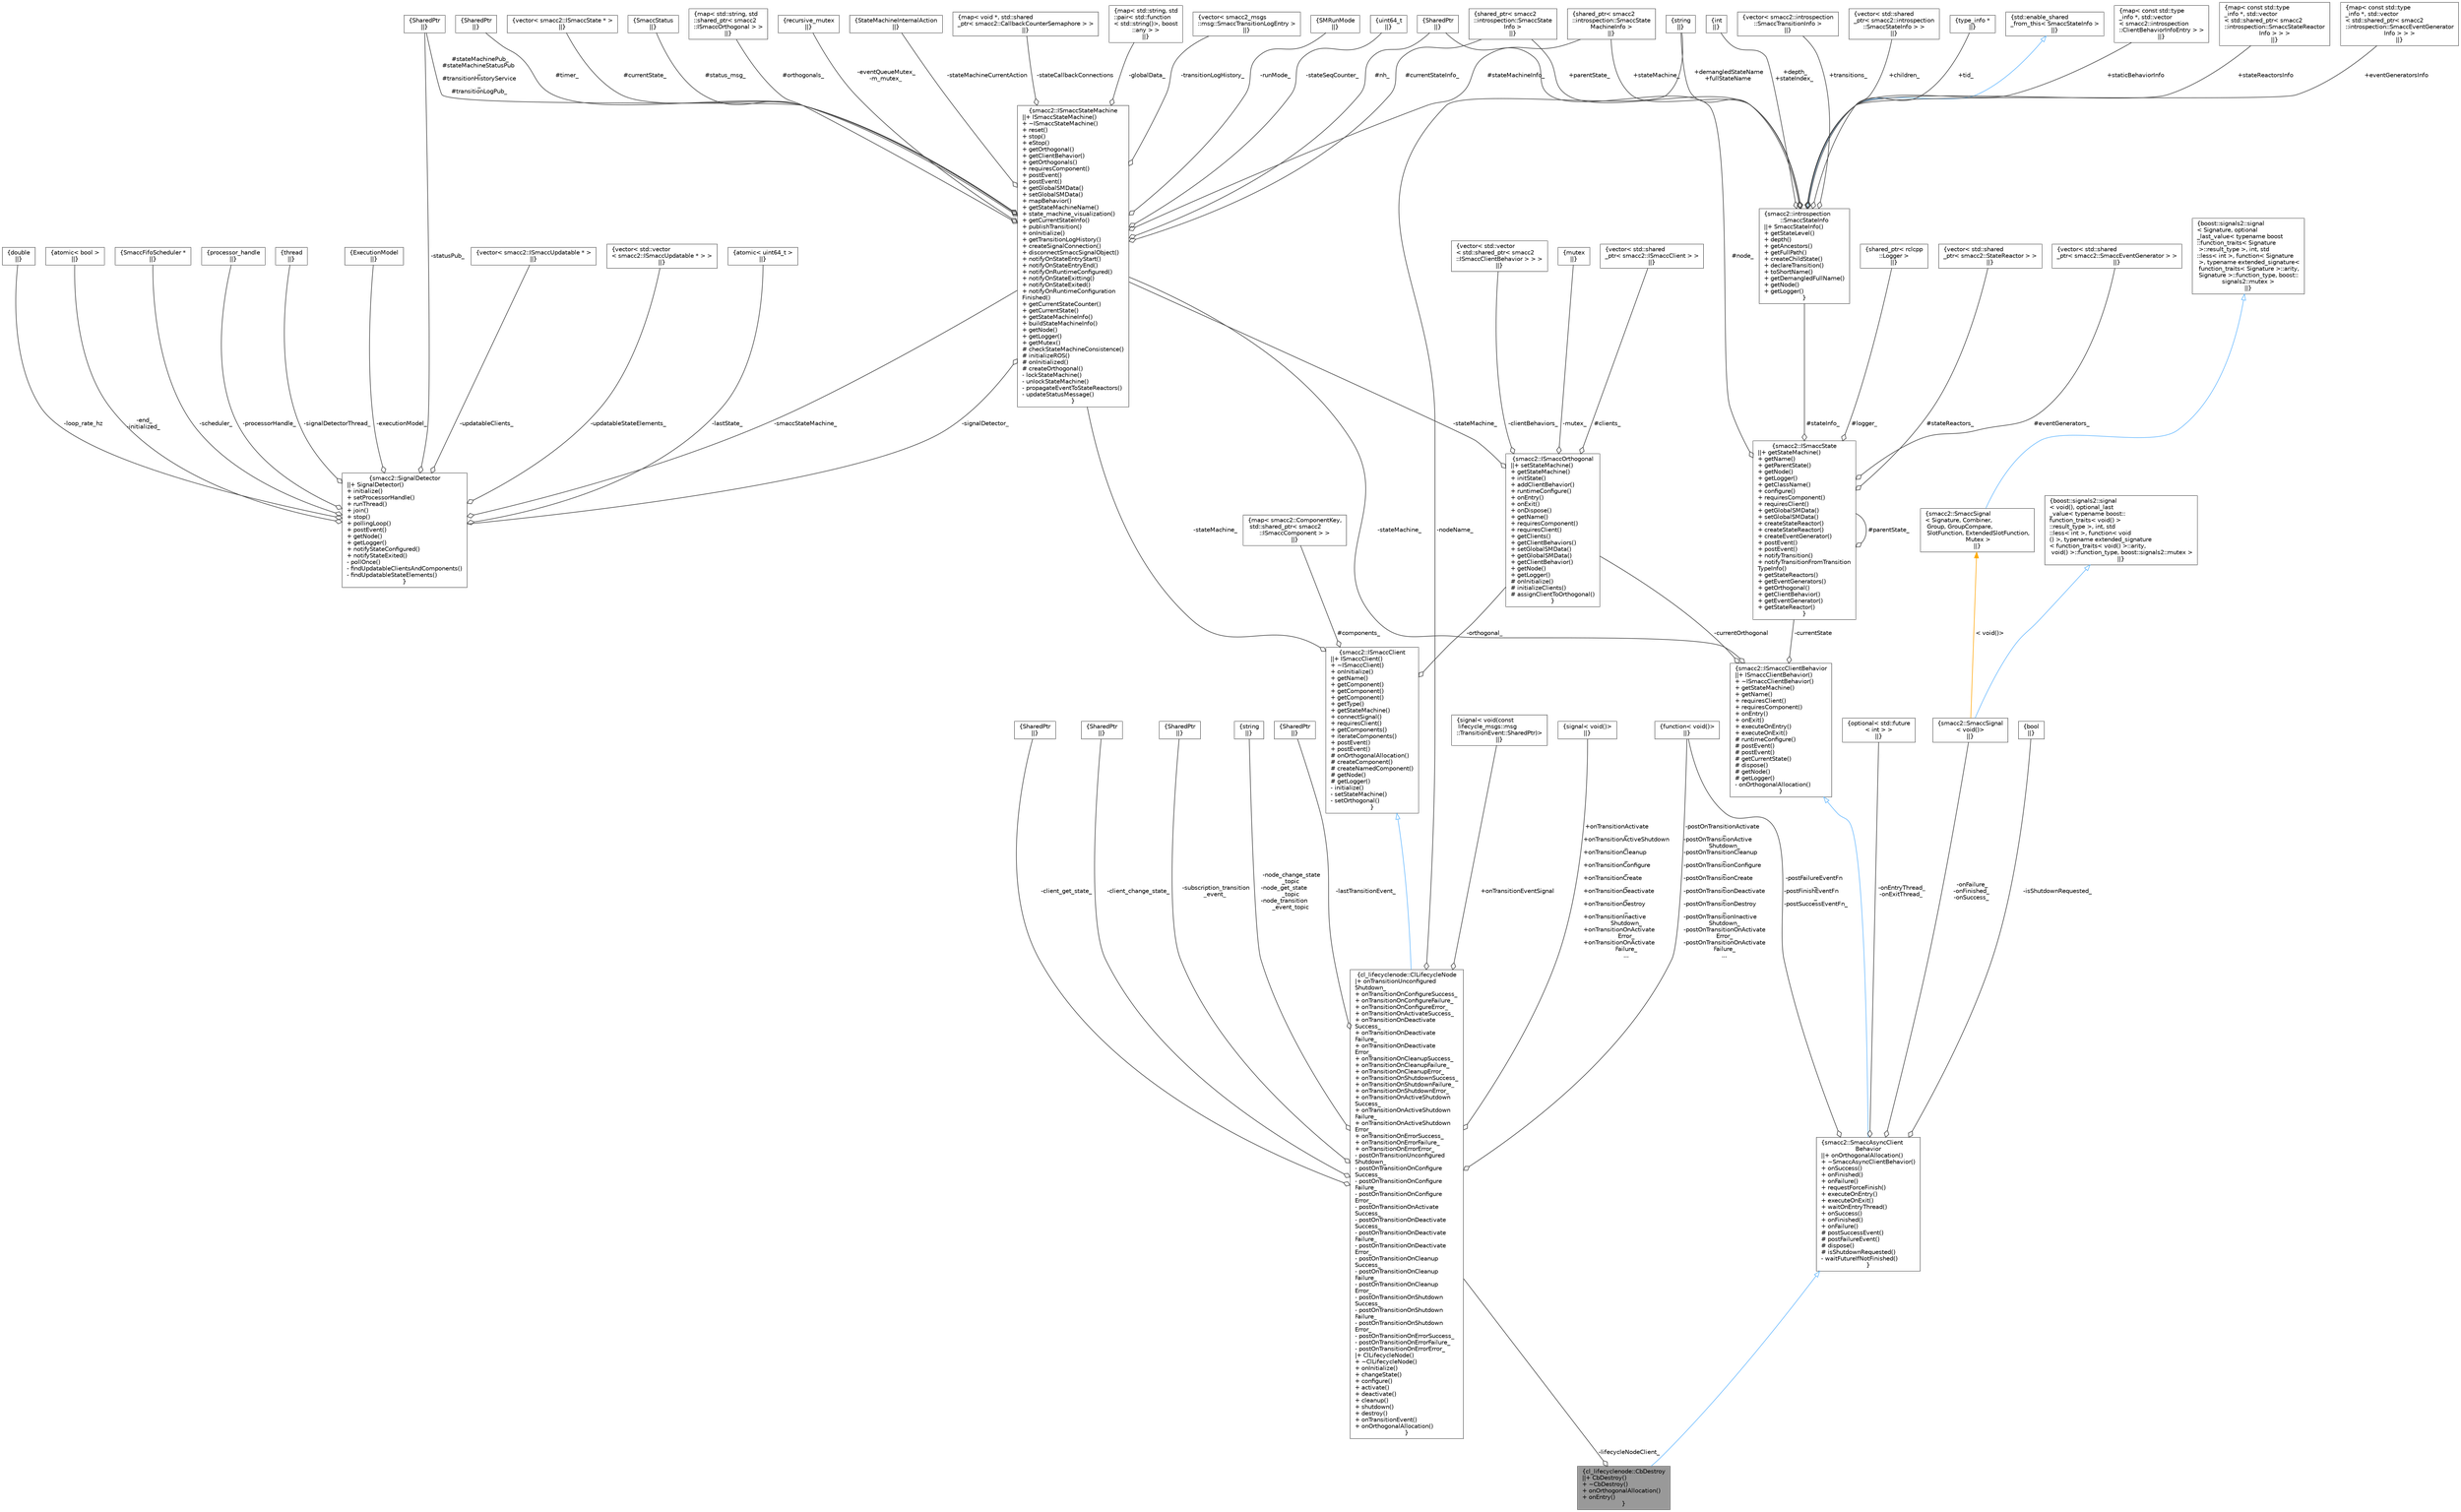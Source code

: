digraph "cl_lifecyclenode::CbDestroy"
{
 // LATEX_PDF_SIZE
  bgcolor="transparent";
  edge [fontname=Helvetica,fontsize=10,labelfontname=Helvetica,labelfontsize=10];
  node [fontname=Helvetica,fontsize=10,shape=box,height=0.2,width=0.4];
  Node1 [label="{cl_lifecyclenode::CbDestroy\n||+ CbDestroy()\l+ ~CbDestroy()\l+ onOrthogonalAllocation()\l+ onEntry()\l}",height=0.2,width=0.4,color="gray40", fillcolor="grey60", style="filled", fontcolor="black",tooltip=" "];
  Node2 -> Node1 [dir="back",color="steelblue1",style="solid",arrowtail="onormal"];
  Node2 [label="{smacc2::SmaccAsyncClient\lBehavior\n||+ onOrthogonalAllocation()\l+ ~SmaccAsyncClientBehavior()\l+ onSuccess()\l+ onFinished()\l+ onFailure()\l+ requestForceFinish()\l+ executeOnEntry()\l+ executeOnExit()\l+ waitOnEntryThread()\l+ onSuccess()\l+ onFinished()\l+ onFailure()\l# postSuccessEvent()\l# postFailureEvent()\l# dispose()\l# isShutdownRequested()\l- waitFutureIfNotFinished()\l}",height=0.2,width=0.4,color="gray40", fillcolor="white", style="filled",URL="$classsmacc2_1_1SmaccAsyncClientBehavior.html",tooltip=" "];
  Node3 -> Node2 [dir="back",color="steelblue1",style="solid",arrowtail="onormal"];
  Node3 [label="{smacc2::ISmaccClientBehavior\n||+ ISmaccClientBehavior()\l+ ~ISmaccClientBehavior()\l+ getStateMachine()\l+ getName()\l+ requiresClient()\l+ requiresComponent()\l+ onEntry()\l+ onExit()\l+ executeOnEntry()\l+ executeOnExit()\l# runtimeConfigure()\l# postEvent()\l# postEvent()\l# getCurrentState()\l# dispose()\l# getNode()\l# getLogger()\l- onOrthogonalAllocation()\l}",height=0.2,width=0.4,color="gray40", fillcolor="white", style="filled",URL="$classsmacc2_1_1ISmaccClientBehavior.html",tooltip=" "];
  Node4 -> Node3 [color="grey25",style="solid",label=" -stateMachine_" ,arrowhead="odiamond"];
  Node4 [label="{smacc2::ISmaccStateMachine\n||+ ISmaccStateMachine()\l+ ~ISmaccStateMachine()\l+ reset()\l+ stop()\l+ eStop()\l+ getOrthogonal()\l+ getClientBehavior()\l+ getOrthogonals()\l+ requiresComponent()\l+ postEvent()\l+ postEvent()\l+ getGlobalSMData()\l+ setGlobalSMData()\l+ mapBehavior()\l+ getStateMachineName()\l+ state_machine_visualization()\l+ getCurrentStateInfo()\l+ publishTransition()\l+ onInitialize()\l+ getTransitionLogHistory()\l+ createSignalConnection()\l+ disconnectSmaccSignalObject()\l+ notifyOnStateEntryStart()\l+ notifyOnStateEntryEnd()\l+ notifyOnRuntimeConfigured()\l+ notifyOnStateExitting()\l+ notifyOnStateExited()\l+ notifyOnRuntimeConfiguration\lFinished()\l+ getCurrentStateCounter()\l+ getCurrentState()\l+ getStateMachineInfo()\l+ buildStateMachineInfo()\l+ getNode()\l+ getLogger()\l+ getMutex()\l# checkStateMachineConsistence()\l# initializeROS()\l# onInitialized()\l# createOrthogonal()\l- lockStateMachine()\l- unlockStateMachine()\l- propagateEventToStateReactors()\l- updateStatusMessage()\l}",height=0.2,width=0.4,color="gray40", fillcolor="white", style="filled",URL="$classsmacc2_1_1ISmaccStateMachine.html",tooltip=" "];
  Node5 -> Node4 [color="grey25",style="solid",label=" #nh_" ,arrowhead="odiamond"];
  Node5 [label="{SharedPtr\n||}",height=0.2,width=0.4,color="gray40", fillcolor="white", style="filled",tooltip=" "];
  Node6 -> Node4 [color="grey25",style="solid",label=" #timer_" ,arrowhead="odiamond"];
  Node6 [label="{SharedPtr\n||}",height=0.2,width=0.4,color="gray40", fillcolor="white", style="filled",tooltip=" "];
  Node7 -> Node4 [color="grey25",style="solid",label=" #stateMachinePub_\n#stateMachineStatusPub\l_\n#transitionHistoryService\l_\n#transitionLogPub_" ,arrowhead="odiamond"];
  Node7 [label="{SharedPtr\n||}",height=0.2,width=0.4,color="gray40", fillcolor="white", style="filled",tooltip=" "];
  Node8 -> Node4 [color="grey25",style="solid",label=" #currentState_" ,arrowhead="odiamond"];
  Node8 [label="{vector\< smacc2::ISmaccState * \>\n||}",height=0.2,width=0.4,color="gray40", fillcolor="white", style="filled",tooltip=" "];
  Node9 -> Node4 [color="grey25",style="solid",label=" #currentStateInfo_" ,arrowhead="odiamond"];
  Node9 [label="{shared_ptr\< smacc2\l::introspection::SmaccState\lInfo \>\n||}",height=0.2,width=0.4,color="gray40", fillcolor="white", style="filled",tooltip=" "];
  Node10 -> Node4 [color="grey25",style="solid",label=" #status_msg_" ,arrowhead="odiamond"];
  Node10 [label="{SmaccStatus\n||}",height=0.2,width=0.4,color="gray40", fillcolor="white", style="filled",tooltip=" "];
  Node11 -> Node4 [color="grey25",style="solid",label=" #orthogonals_" ,arrowhead="odiamond"];
  Node11 [label="{map\< std::string, std\l::shared_ptr\< smacc2\l::ISmaccOrthogonal \> \>\n||}",height=0.2,width=0.4,color="gray40", fillcolor="white", style="filled",tooltip=" "];
  Node12 -> Node4 [color="grey25",style="solid",label=" #stateMachineInfo_" ,arrowhead="odiamond"];
  Node12 [label="{shared_ptr\< smacc2\l::introspection::SmaccState\lMachineInfo \>\n||}",height=0.2,width=0.4,color="gray40", fillcolor="white", style="filled",tooltip=" "];
  Node13 -> Node4 [color="grey25",style="solid",label=" -eventQueueMutex_\n-m_mutex_" ,arrowhead="odiamond"];
  Node13 [label="{recursive_mutex\n||}",height=0.2,width=0.4,color="gray40", fillcolor="white", style="filled",tooltip=" "];
  Node14 -> Node4 [color="grey25",style="solid",label=" -stateMachineCurrentAction" ,arrowhead="odiamond"];
  Node14 [label="{StateMachineInternalAction\n||}",height=0.2,width=0.4,color="gray40", fillcolor="white", style="filled",tooltip=" "];
  Node15 -> Node4 [color="grey25",style="solid",label=" -stateCallbackConnections" ,arrowhead="odiamond"];
  Node15 [label="{map\< void *, std::shared\l_ptr\< smacc2::CallbackCounterSemaphore \> \>\n||}",height=0.2,width=0.4,color="gray40", fillcolor="white", style="filled",tooltip=" "];
  Node16 -> Node4 [color="grey25",style="solid",label=" -globalData_" ,arrowhead="odiamond"];
  Node16 [label="{map\< std::string, std\l::pair\< std::function\l\< std::string()\>, boost\l::any \> \>\n||}",height=0.2,width=0.4,color="gray40", fillcolor="white", style="filled",tooltip=" "];
  Node17 -> Node4 [color="grey25",style="solid",label=" -transitionLogHistory_" ,arrowhead="odiamond"];
  Node17 [label="{vector\< smacc2_msgs\l::msg::SmaccTransitionLogEntry \>\n||}",height=0.2,width=0.4,color="gray40", fillcolor="white", style="filled",tooltip=" "];
  Node18 -> Node4 [color="grey25",style="solid",label=" -runMode_" ,arrowhead="odiamond"];
  Node18 [label="{SMRunMode\n||}",height=0.2,width=0.4,color="gray40", fillcolor="white", style="filled",tooltip=" "];
  Node19 -> Node4 [color="grey25",style="solid",label=" -signalDetector_" ,arrowhead="odiamond"];
  Node19 [label="{smacc2::SignalDetector\n||+ SignalDetector()\l+ initialize()\l+ setProcessorHandle()\l+ runThread()\l+ join()\l+ stop()\l+ pollingLoop()\l+ postEvent()\l+ getNode()\l+ getLogger()\l+ notifyStateConfigured()\l+ notifyStateExited()\l- pollOnce()\l- findUpdatableClientsAndComponents()\l- findUpdatableStateElements()\l}",height=0.2,width=0.4,color="gray40", fillcolor="white", style="filled",URL="$classsmacc2_1_1SignalDetector.html",tooltip=" "];
  Node4 -> Node19 [color="grey25",style="solid",label=" -smaccStateMachine_" ,arrowhead="odiamond"];
  Node20 -> Node19 [color="grey25",style="solid",label=" -updatableClients_" ,arrowhead="odiamond"];
  Node20 [label="{vector\< smacc2::ISmaccUpdatable * \>\n||}",height=0.2,width=0.4,color="gray40", fillcolor="white", style="filled",tooltip=" "];
  Node21 -> Node19 [color="grey25",style="solid",label=" -updatableStateElements_" ,arrowhead="odiamond"];
  Node21 [label="{vector\< std::vector\l\< smacc2::ISmaccUpdatable * \> \>\n||}",height=0.2,width=0.4,color="gray40", fillcolor="white", style="filled",tooltip=" "];
  Node22 -> Node19 [color="grey25",style="solid",label=" -lastState_" ,arrowhead="odiamond"];
  Node22 [label="{atomic\< uint64_t \>\n||}",height=0.2,width=0.4,color="gray40", fillcolor="white", style="filled",tooltip=" "];
  Node23 -> Node19 [color="grey25",style="solid",label=" -loop_rate_hz" ,arrowhead="odiamond"];
  Node23 [label="{double\n||}",height=0.2,width=0.4,color="gray40", fillcolor="white", style="filled",tooltip=" "];
  Node24 -> Node19 [color="grey25",style="solid",label=" -end_\n-initialized_" ,arrowhead="odiamond"];
  Node24 [label="{atomic\< bool \>\n||}",height=0.2,width=0.4,color="gray40", fillcolor="white", style="filled",tooltip=" "];
  Node7 -> Node19 [color="grey25",style="solid",label=" -statusPub_" ,arrowhead="odiamond"];
  Node25 -> Node19 [color="grey25",style="solid",label=" -scheduler_" ,arrowhead="odiamond"];
  Node25 [label="{SmaccFifoScheduler *\n||}",height=0.2,width=0.4,color="gray40", fillcolor="white", style="filled",tooltip=" "];
  Node26 -> Node19 [color="grey25",style="solid",label=" -processorHandle_" ,arrowhead="odiamond"];
  Node26 [label="{processor_handle\n||}",height=0.2,width=0.4,color="gray40", fillcolor="white", style="filled",tooltip=" "];
  Node27 -> Node19 [color="grey25",style="solid",label=" -signalDetectorThread_" ,arrowhead="odiamond"];
  Node27 [label="{thread\n||}",height=0.2,width=0.4,color="gray40", fillcolor="white", style="filled",tooltip=" "];
  Node28 -> Node19 [color="grey25",style="solid",label=" -executionModel_" ,arrowhead="odiamond"];
  Node28 [label="{ExecutionModel\n||}",height=0.2,width=0.4,color="gray40", fillcolor="white", style="filled",tooltip=" "];
  Node29 -> Node4 [color="grey25",style="solid",label=" -stateSeqCounter_" ,arrowhead="odiamond"];
  Node29 [label="{uint64_t\n||}",height=0.2,width=0.4,color="gray40", fillcolor="white", style="filled",tooltip=" "];
  Node30 -> Node3 [color="grey25",style="solid",label=" -currentState" ,arrowhead="odiamond"];
  Node30 [label="{smacc2::ISmaccState\n||+ getStateMachine()\l+ getName()\l+ getParentState()\l+ getNode()\l+ getLogger()\l+ getClassName()\l+ configure()\l+ requiresComponent()\l+ requiresClient()\l+ getGlobalSMData()\l+ setGlobalSMData()\l+ createStateReactor()\l+ createStateReactor()\l+ createEventGenerator()\l+ postEvent()\l+ postEvent()\l+ notifyTransition()\l+ notifyTransitionFromTransition\lTypeInfo()\l+ getStateReactors()\l+ getEventGenerators()\l+ getOrthogonal()\l+ getClientBehavior()\l+ getEventGenerator()\l+ getStateReactor()\l}",height=0.2,width=0.4,color="gray40", fillcolor="white", style="filled",URL="$classsmacc2_1_1ISmaccState.html",tooltip=" "];
  Node5 -> Node30 [color="grey25",style="solid",label=" #node_" ,arrowhead="odiamond"];
  Node31 -> Node30 [color="grey25",style="solid",label=" #logger_" ,arrowhead="odiamond"];
  Node31 [label="{shared_ptr\< rclcpp\l::Logger \>\n||}",height=0.2,width=0.4,color="gray40", fillcolor="white", style="filled",tooltip=" "];
  Node32 -> Node30 [color="grey25",style="solid",label=" #stateReactors_" ,arrowhead="odiamond"];
  Node32 [label="{vector\< std::shared\l_ptr\< smacc2::StateReactor \> \>\n||}",height=0.2,width=0.4,color="gray40", fillcolor="white", style="filled",tooltip=" "];
  Node33 -> Node30 [color="grey25",style="solid",label=" #eventGenerators_" ,arrowhead="odiamond"];
  Node33 [label="{vector\< std::shared\l_ptr\< smacc2::SmaccEventGenerator \> \>\n||}",height=0.2,width=0.4,color="gray40", fillcolor="white", style="filled",tooltip=" "];
  Node30 -> Node30 [color="grey25",style="solid",label=" #parentState_" ,arrowhead="odiamond"];
  Node34 -> Node30 [color="grey25",style="solid",label=" #stateInfo_" ,arrowhead="odiamond"];
  Node34 [label="{smacc2::introspection\l::SmaccStateInfo\n||+ SmaccStateInfo()\l+ getStateLevel()\l+ depth()\l+ getAncestors()\l+ getFullPath()\l+ createChildState()\l+ declareTransition()\l+ toShortName()\l+ getDemangledFullName()\l+ getNode()\l+ getLogger()\l}",height=0.2,width=0.4,color="gray40", fillcolor="white", style="filled",URL="$classsmacc2_1_1introspection_1_1SmaccStateInfo.html",tooltip=" "];
  Node35 -> Node34 [dir="back",color="steelblue1",style="solid",arrowtail="onormal"];
  Node35 [label="{std::enable_shared\l_from_this\< SmaccStateInfo \>\n||}",height=0.2,width=0.4,color="gray40", fillcolor="white", style="filled",tooltip=" "];
  Node36 -> Node34 [color="grey25",style="solid",label=" +staticBehaviorInfo" ,arrowhead="odiamond"];
  Node36 [label="{map\< const std::type\l_info *, std::vector\l\< smacc2::introspection\l::ClientBehaviorInfoEntry \> \>\n||}",height=0.2,width=0.4,color="gray40", fillcolor="white", style="filled",tooltip=" "];
  Node37 -> Node34 [color="grey25",style="solid",label=" +stateReactorsInfo" ,arrowhead="odiamond"];
  Node37 [label="{map\< const std::type\l_info *, std::vector\l\< std::shared_ptr\< smacc2\l::introspection::SmaccStateReactor\lInfo \> \> \>\n||}",height=0.2,width=0.4,color="gray40", fillcolor="white", style="filled",tooltip=" "];
  Node38 -> Node34 [color="grey25",style="solid",label=" +eventGeneratorsInfo" ,arrowhead="odiamond"];
  Node38 [label="{map\< const std::type\l_info *, std::vector\l\< std::shared_ptr\< smacc2\l::introspection::SmaccEventGenerator\lInfo \> \> \>\n||}",height=0.2,width=0.4,color="gray40", fillcolor="white", style="filled",tooltip=" "];
  Node39 -> Node34 [color="grey25",style="solid",label=" +depth_\n+stateIndex_" ,arrowhead="odiamond"];
  Node39 [label="{int\n||}",height=0.2,width=0.4,color="gray40", fillcolor="white", style="filled",tooltip=" "];
  Node40 -> Node34 [color="grey25",style="solid",label=" +demangledStateName\n+fullStateName" ,arrowhead="odiamond"];
  Node40 [label="{string\n||}",height=0.2,width=0.4,color="gray40", fillcolor="white", style="filled",tooltip=" "];
  Node12 -> Node34 [color="grey25",style="solid",label=" +stateMachine_" ,arrowhead="odiamond"];
  Node9 -> Node34 [color="grey25",style="solid",label=" +parentState_" ,arrowhead="odiamond"];
  Node41 -> Node34 [color="grey25",style="solid",label=" +transitions_" ,arrowhead="odiamond"];
  Node41 [label="{vector\< smacc2::introspection\l::SmaccTransitionInfo \>\n||}",height=0.2,width=0.4,color="gray40", fillcolor="white", style="filled",tooltip=" "];
  Node42 -> Node34 [color="grey25",style="solid",label=" +children_" ,arrowhead="odiamond"];
  Node42 [label="{vector\< std::shared\l_ptr\< smacc2::introspection\l::SmaccStateInfo \> \>\n||}",height=0.2,width=0.4,color="gray40", fillcolor="white", style="filled",tooltip=" "];
  Node43 -> Node34 [color="grey25",style="solid",label=" +tid_" ,arrowhead="odiamond"];
  Node43 [label="{type_info *\n||}",height=0.2,width=0.4,color="gray40", fillcolor="white", style="filled",tooltip=" "];
  Node44 -> Node3 [color="grey25",style="solid",label=" -currentOrthogonal" ,arrowhead="odiamond"];
  Node44 [label="{smacc2::ISmaccOrthogonal\n||+ setStateMachine()\l+ getStateMachine()\l+ initState()\l+ addClientBehavior()\l+ runtimeConfigure()\l+ onEntry()\l+ onExit()\l+ onDispose()\l+ getName()\l+ requiresComponent()\l+ requiresClient()\l+ getClients()\l+ getClientBehaviors()\l+ setGlobalSMData()\l+ getGlobalSMData()\l+ getClientBehavior()\l+ getNode()\l+ getLogger()\l# onInitialize()\l# initializeClients()\l# assignClientToOrthogonal()\l}",height=0.2,width=0.4,color="gray40", fillcolor="white", style="filled",URL="$classsmacc2_1_1ISmaccOrthogonal.html",tooltip=" "];
  Node45 -> Node44 [color="grey25",style="solid",label=" #clients_" ,arrowhead="odiamond"];
  Node45 [label="{vector\< std::shared\l_ptr\< smacc2::ISmaccClient \> \>\n||}",height=0.2,width=0.4,color="gray40", fillcolor="white", style="filled",tooltip=" "];
  Node4 -> Node44 [color="grey25",style="solid",label=" -stateMachine_" ,arrowhead="odiamond"];
  Node46 -> Node44 [color="grey25",style="solid",label=" -clientBehaviors_" ,arrowhead="odiamond"];
  Node46 [label="{vector\< std::vector\l\< std::shared_ptr\< smacc2\l::ISmaccClientBehavior \> \> \>\n||}",height=0.2,width=0.4,color="gray40", fillcolor="white", style="filled",tooltip=" "];
  Node47 -> Node44 [color="grey25",style="solid",label=" -mutex_" ,arrowhead="odiamond"];
  Node47 [label="{mutex\n||}",height=0.2,width=0.4,color="gray40", fillcolor="white", style="filled",tooltip=" "];
  Node48 -> Node2 [color="grey25",style="solid",label=" -onEntryThread_\n-onExitThread_" ,arrowhead="odiamond"];
  Node48 [label="{optional\< std::future\l\< int \> \>\n||}",height=0.2,width=0.4,color="gray40", fillcolor="white", style="filled",tooltip=" "];
  Node49 -> Node2 [color="grey25",style="solid",label=" -postFailureEventFn\l_\n-postFinishEventFn\l_\n-postSuccessEventFn_" ,arrowhead="odiamond"];
  Node49 [label="{function\< void()\>\n||}",height=0.2,width=0.4,color="gray40", fillcolor="white", style="filled",tooltip=" "];
  Node50 -> Node2 [color="grey25",style="solid",label=" -onFailure_\n-onFinished_\n-onSuccess_" ,arrowhead="odiamond"];
  Node50 [label="{smacc2::SmaccSignal\l\< void()\>\n||}",height=0.2,width=0.4,color="gray40", fillcolor="white", style="filled",URL="$classsmacc2_1_1SmaccSignal.html",tooltip=" "];
  Node51 -> Node50 [dir="back",color="steelblue1",style="solid",arrowtail="onormal"];
  Node51 [label="{boost::signals2::signal\l\< void(), optional_last\l_value\< typename boost::\lfunction_traits\< void() \>\l::result_type \>, int, std\l::less\< int \>, function\< void\l() \>, typename extended_signature\l\< function_traits\< void() \>::arity,\l void() \>::function_type, boost::signals2::mutex \>\n||}",height=0.2,width=0.4,color="gray40", fillcolor="white", style="filled",tooltip=" "];
  Node52 -> Node50 [dir="back",color="orange",style="solid",label=" \< void()\>" ];
  Node52 [label="{smacc2::SmaccSignal\l\< Signature, Combiner,\l Group, GroupCompare,\l SlotFunction, ExtendedSlotFunction,\l Mutex \>\n||}",height=0.2,width=0.4,color="gray40", fillcolor="white", style="filled",URL="$classsmacc2_1_1SmaccSignal.html",tooltip=" "];
  Node53 -> Node52 [dir="back",color="steelblue1",style="solid",arrowtail="onormal"];
  Node53 [label="{boost::signals2::signal\l\< Signature, optional\l_last_value\< typename boost\l::function_traits\< Signature\l \>::result_type \>, int, std\l::less\< int \>, function\< Signature\l \>, typename extended_signature\<\l function_traits\< Signature \>::arity,\l Signature \>::function_type, boost::\lsignals2::mutex \>\n||}",height=0.2,width=0.4,color="gray40", fillcolor="white", style="filled",tooltip=" "];
  Node54 -> Node2 [color="grey25",style="solid",label=" -isShutdownRequested_" ,arrowhead="odiamond"];
  Node54 [label="{bool\n||}",height=0.2,width=0.4,color="gray40", fillcolor="white", style="filled",URL="$classbool.html",tooltip=" "];
  Node55 -> Node1 [color="grey25",style="solid",label=" -lifecycleNodeClient_" ,arrowhead="odiamond"];
  Node55 [label="{cl_lifecyclenode::ClLifecycleNode\n|+ onTransitionUnconfigured\lShutdown_\l+ onTransitionOnConfigureSuccess_\l+ onTransitionOnConfigureFailure_\l+ onTransitionOnConfigureError_\l+ onTransitionOnActivateSuccess_\l+ onTransitionOnDeactivate\lSuccess_\l+ onTransitionOnDeactivate\lFailure_\l+ onTransitionOnDeactivate\lError_\l+ onTransitionOnCleanupSuccess_\l+ onTransitionOnCleanupFailure_\l+ onTransitionOnCleanupError_\l+ onTransitionOnShutdownSuccess_\l+ onTransitionOnShutdownFailure_\l+ onTransitionOnShutdownError_\l+ onTransitionOnActiveShutdown\lSuccess_\l+ onTransitionOnActiveShutdown\lFailure_\l+ onTransitionOnActiveShutdown\lError_\l+ onTransitionOnErrorSuccess_\l+ onTransitionOnErrorFailure_\l+ onTransitionOnErrorError_\l- postOnTransitionUnconfigured\lShutdown_\l- postOnTransitionOnConfigure\lSuccess_\l- postOnTransitionOnConfigure\lFailure_\l- postOnTransitionOnConfigure\lError_\l- postOnTransitionOnActivate\lSuccess_\l- postOnTransitionOnDeactivate\lSuccess_\l- postOnTransitionOnDeactivate\lFailure_\l- postOnTransitionOnDeactivate\lError_\l- postOnTransitionOnCleanup\lSuccess_\l- postOnTransitionOnCleanup\lFailure_\l- postOnTransitionOnCleanup\lError_\l- postOnTransitionOnShutdown\lSuccess_\l- postOnTransitionOnShutdown\lFailure_\l- postOnTransitionOnShutdown\lError_\l- postOnTransitionOnErrorSuccess_\l- postOnTransitionOnErrorFailure_\l- postOnTransitionOnErrorError_\l|+ ClLifecycleNode()\l+ ~ClLifecycleNode()\l+ onInitialize()\l+ changeState()\l+ configure()\l+ activate()\l+ deactivate()\l+ cleanup()\l+ shutdown()\l+ destroy()\l+ onTransitionEvent()\l+ onOrthogonalAllocation()\l}",height=0.2,width=0.4,color="gray40", fillcolor="white", style="filled",URL="$classcl__lifecyclenode_1_1ClLifecycleNode.html",tooltip=" "];
  Node56 -> Node55 [dir="back",color="steelblue1",style="solid",arrowtail="onormal"];
  Node56 [label="{smacc2::ISmaccClient\n||+ ISmaccClient()\l+ ~ISmaccClient()\l+ onInitialize()\l+ getName()\l+ getComponent()\l+ getComponent()\l+ getComponent()\l+ getType()\l+ getStateMachine()\l+ connectSignal()\l+ requiresClient()\l+ getComponents()\l+ iterateComponents()\l+ postEvent()\l+ postEvent()\l# onOrthogonalAllocation()\l# createComponent()\l# createNamedComponent()\l# getNode()\l# getLogger()\l- initialize()\l- setStateMachine()\l- setOrthogonal()\l}",height=0.2,width=0.4,color="gray40", fillcolor="white", style="filled",URL="$classsmacc2_1_1ISmaccClient.html",tooltip=" "];
  Node57 -> Node56 [color="grey25",style="solid",label=" #components_" ,arrowhead="odiamond"];
  Node57 [label="{map\< smacc2::ComponentKey,\l std::shared_ptr\< smacc2\l::ISmaccComponent \> \>\n||}",height=0.2,width=0.4,color="gray40", fillcolor="white", style="filled",tooltip=" "];
  Node4 -> Node56 [color="grey25",style="solid",label=" -stateMachine_" ,arrowhead="odiamond"];
  Node44 -> Node56 [color="grey25",style="solid",label=" -orthogonal_" ,arrowhead="odiamond"];
  Node58 -> Node55 [color="grey25",style="solid",label=" +onTransitionEventSignal" ,arrowhead="odiamond"];
  Node58 [label="{signal\< void(const\l lifecycle_msgs::msg\l::TransitionEvent::SharedPtr)\>\n||}",height=0.2,width=0.4,color="gray40", fillcolor="white", style="filled",tooltip=" "];
  Node59 -> Node55 [color="grey25",style="solid",label=" +onTransitionActivate\l_\n+onTransitionActiveShutdown\l_\n+onTransitionCleanup\l_\n+onTransitionConfigure\l_\n+onTransitionCreate\l_\n+onTransitionDeactivate\l_\n+onTransitionDestroy\l_\n+onTransitionInactive\lShutdown_\n+onTransitionOnActivate\lError_\n+onTransitionOnActivate\lFailure_\n..." ,arrowhead="odiamond"];
  Node59 [label="{signal\< void()\>\n||}",height=0.2,width=0.4,color="gray40", fillcolor="white", style="filled",tooltip=" "];
  Node60 -> Node55 [color="grey25",style="solid",label=" -client_get_state_" ,arrowhead="odiamond"];
  Node60 [label="{SharedPtr\n||}",height=0.2,width=0.4,color="gray40", fillcolor="white", style="filled",tooltip=" "];
  Node61 -> Node55 [color="grey25",style="solid",label=" -client_change_state_" ,arrowhead="odiamond"];
  Node61 [label="{SharedPtr\n||}",height=0.2,width=0.4,color="gray40", fillcolor="white", style="filled",tooltip=" "];
  Node62 -> Node55 [color="grey25",style="solid",label=" -subscription_transition\l_event_" ,arrowhead="odiamond"];
  Node62 [label="{SharedPtr\n||}",height=0.2,width=0.4,color="gray40", fillcolor="white", style="filled",tooltip=" "];
  Node40 -> Node55 [color="grey25",style="solid",label=" -nodeName_" ,arrowhead="odiamond"];
  Node63 -> Node55 [color="grey25",style="solid",label=" -node_change_state\l_topic\n-node_get_state\l_topic\n-node_transition\l_event_topic" ,arrowhead="odiamond"];
  Node63 [label="{string\n||}",height=0.2,width=0.4,color="gray40", fillcolor="white", style="filled",tooltip=" "];
  Node64 -> Node55 [color="grey25",style="solid",label=" -lastTransitionEvent_" ,arrowhead="odiamond"];
  Node64 [label="{SharedPtr\n||}",height=0.2,width=0.4,color="gray40", fillcolor="white", style="filled",tooltip=" "];
  Node49 -> Node55 [color="grey25",style="solid",label=" -postOnTransitionActivate\l_\n-postOnTransitionActive\lShutdown_\n-postOnTransitionCleanup\l_\n-postOnTransitionConfigure\l_\n-postOnTransitionCreate\l_\n-postOnTransitionDeactivate\l_\n-postOnTransitionDestroy\l_\n-postOnTransitionInactive\lShutdown_\n-postOnTransitionOnActivate\lError_\n-postOnTransitionOnActivate\lFailure_\n..." ,arrowhead="odiamond"];
}
